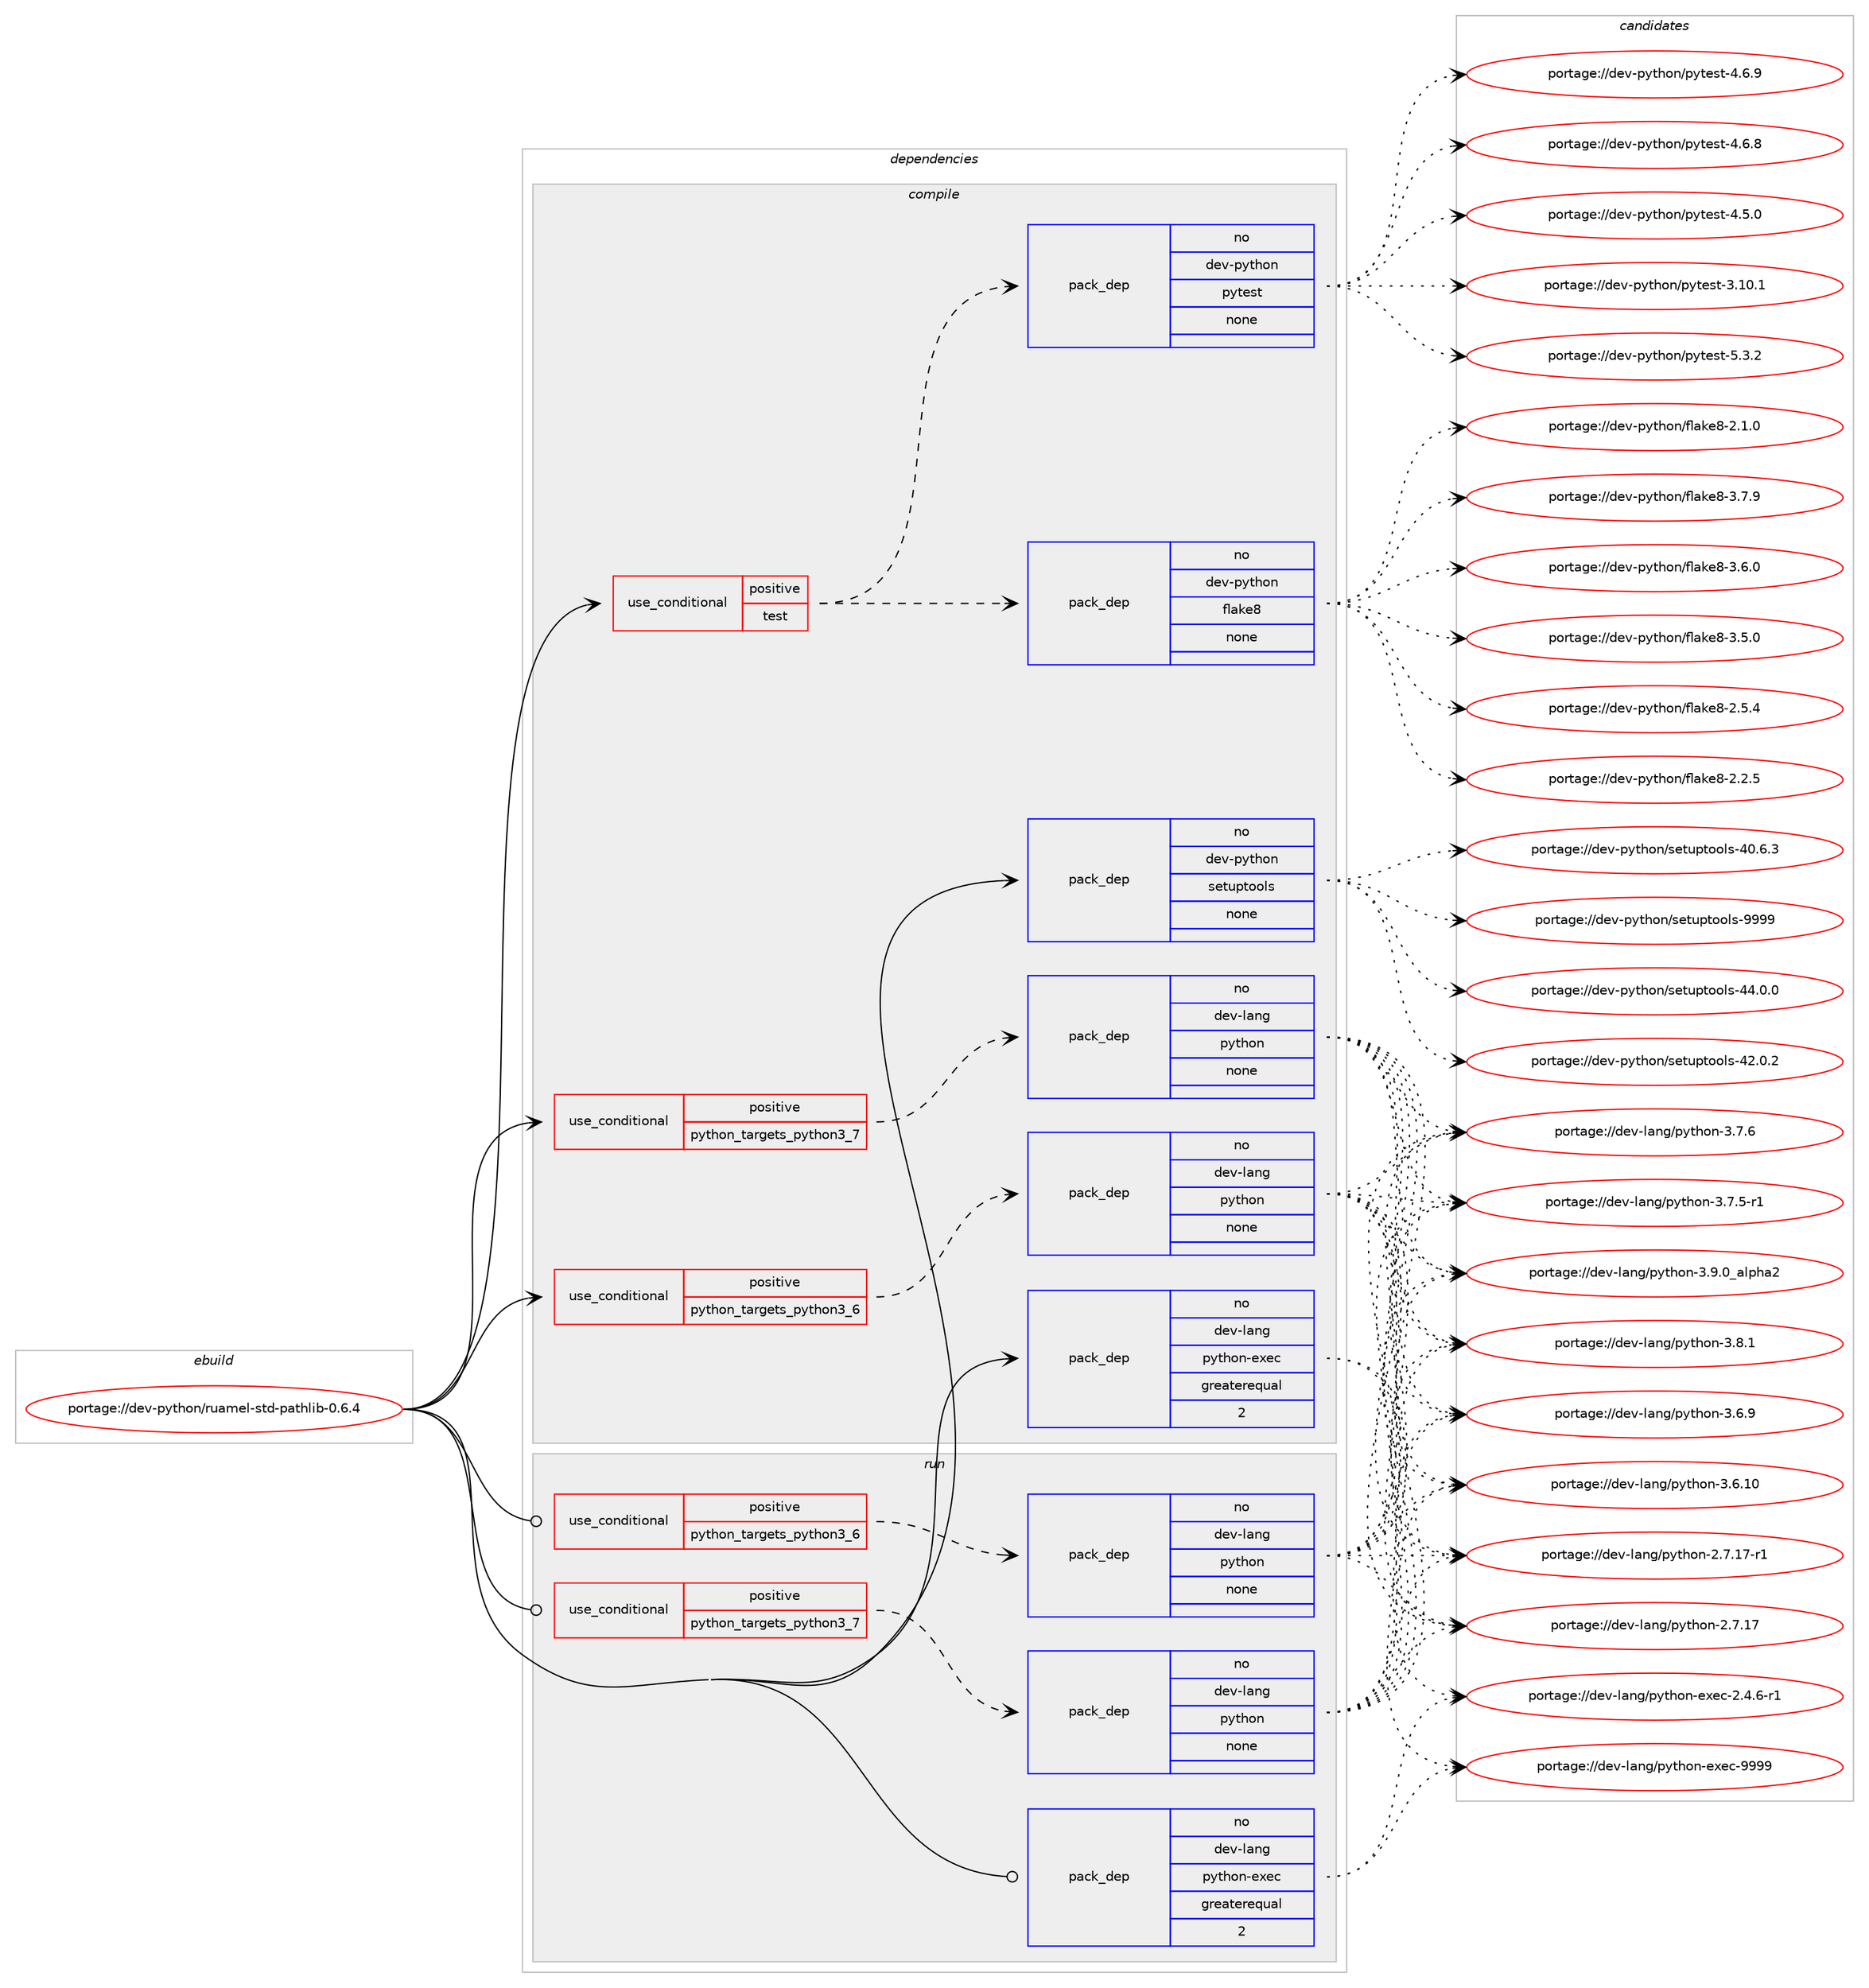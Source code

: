 digraph prolog {

# *************
# Graph options
# *************

newrank=true;
concentrate=true;
compound=true;
graph [rankdir=LR,fontname=Helvetica,fontsize=10,ranksep=1.5];#, ranksep=2.5, nodesep=0.2];
edge  [arrowhead=vee];
node  [fontname=Helvetica,fontsize=10];

# **********
# The ebuild
# **********

subgraph cluster_leftcol {
color=gray;
rank=same;
label=<<i>ebuild</i>>;
id [label="portage://dev-python/ruamel-std-pathlib-0.6.4", color=red, width=4, href="../dev-python/ruamel-std-pathlib-0.6.4.svg"];
}

# ****************
# The dependencies
# ****************

subgraph cluster_midcol {
color=gray;
label=<<i>dependencies</i>>;
subgraph cluster_compile {
fillcolor="#eeeeee";
style=filled;
label=<<i>compile</i>>;
subgraph cond106379 {
dependency427037 [label=<<TABLE BORDER="0" CELLBORDER="1" CELLSPACING="0" CELLPADDING="4"><TR><TD ROWSPAN="3" CELLPADDING="10">use_conditional</TD></TR><TR><TD>positive</TD></TR><TR><TD>python_targets_python3_6</TD></TR></TABLE>>, shape=none, color=red];
subgraph pack315760 {
dependency427038 [label=<<TABLE BORDER="0" CELLBORDER="1" CELLSPACING="0" CELLPADDING="4" WIDTH="220"><TR><TD ROWSPAN="6" CELLPADDING="30">pack_dep</TD></TR><TR><TD WIDTH="110">no</TD></TR><TR><TD>dev-lang</TD></TR><TR><TD>python</TD></TR><TR><TD>none</TD></TR><TR><TD></TD></TR></TABLE>>, shape=none, color=blue];
}
dependency427037:e -> dependency427038:w [weight=20,style="dashed",arrowhead="vee"];
}
id:e -> dependency427037:w [weight=20,style="solid",arrowhead="vee"];
subgraph cond106380 {
dependency427039 [label=<<TABLE BORDER="0" CELLBORDER="1" CELLSPACING="0" CELLPADDING="4"><TR><TD ROWSPAN="3" CELLPADDING="10">use_conditional</TD></TR><TR><TD>positive</TD></TR><TR><TD>python_targets_python3_7</TD></TR></TABLE>>, shape=none, color=red];
subgraph pack315761 {
dependency427040 [label=<<TABLE BORDER="0" CELLBORDER="1" CELLSPACING="0" CELLPADDING="4" WIDTH="220"><TR><TD ROWSPAN="6" CELLPADDING="30">pack_dep</TD></TR><TR><TD WIDTH="110">no</TD></TR><TR><TD>dev-lang</TD></TR><TR><TD>python</TD></TR><TR><TD>none</TD></TR><TR><TD></TD></TR></TABLE>>, shape=none, color=blue];
}
dependency427039:e -> dependency427040:w [weight=20,style="dashed",arrowhead="vee"];
}
id:e -> dependency427039:w [weight=20,style="solid",arrowhead="vee"];
subgraph cond106381 {
dependency427041 [label=<<TABLE BORDER="0" CELLBORDER="1" CELLSPACING="0" CELLPADDING="4"><TR><TD ROWSPAN="3" CELLPADDING="10">use_conditional</TD></TR><TR><TD>positive</TD></TR><TR><TD>test</TD></TR></TABLE>>, shape=none, color=red];
subgraph pack315762 {
dependency427042 [label=<<TABLE BORDER="0" CELLBORDER="1" CELLSPACING="0" CELLPADDING="4" WIDTH="220"><TR><TD ROWSPAN="6" CELLPADDING="30">pack_dep</TD></TR><TR><TD WIDTH="110">no</TD></TR><TR><TD>dev-python</TD></TR><TR><TD>flake8</TD></TR><TR><TD>none</TD></TR><TR><TD></TD></TR></TABLE>>, shape=none, color=blue];
}
dependency427041:e -> dependency427042:w [weight=20,style="dashed",arrowhead="vee"];
subgraph pack315763 {
dependency427043 [label=<<TABLE BORDER="0" CELLBORDER="1" CELLSPACING="0" CELLPADDING="4" WIDTH="220"><TR><TD ROWSPAN="6" CELLPADDING="30">pack_dep</TD></TR><TR><TD WIDTH="110">no</TD></TR><TR><TD>dev-python</TD></TR><TR><TD>pytest</TD></TR><TR><TD>none</TD></TR><TR><TD></TD></TR></TABLE>>, shape=none, color=blue];
}
dependency427041:e -> dependency427043:w [weight=20,style="dashed",arrowhead="vee"];
}
id:e -> dependency427041:w [weight=20,style="solid",arrowhead="vee"];
subgraph pack315764 {
dependency427044 [label=<<TABLE BORDER="0" CELLBORDER="1" CELLSPACING="0" CELLPADDING="4" WIDTH="220"><TR><TD ROWSPAN="6" CELLPADDING="30">pack_dep</TD></TR><TR><TD WIDTH="110">no</TD></TR><TR><TD>dev-lang</TD></TR><TR><TD>python-exec</TD></TR><TR><TD>greaterequal</TD></TR><TR><TD>2</TD></TR></TABLE>>, shape=none, color=blue];
}
id:e -> dependency427044:w [weight=20,style="solid",arrowhead="vee"];
subgraph pack315765 {
dependency427045 [label=<<TABLE BORDER="0" CELLBORDER="1" CELLSPACING="0" CELLPADDING="4" WIDTH="220"><TR><TD ROWSPAN="6" CELLPADDING="30">pack_dep</TD></TR><TR><TD WIDTH="110">no</TD></TR><TR><TD>dev-python</TD></TR><TR><TD>setuptools</TD></TR><TR><TD>none</TD></TR><TR><TD></TD></TR></TABLE>>, shape=none, color=blue];
}
id:e -> dependency427045:w [weight=20,style="solid",arrowhead="vee"];
}
subgraph cluster_compileandrun {
fillcolor="#eeeeee";
style=filled;
label=<<i>compile and run</i>>;
}
subgraph cluster_run {
fillcolor="#eeeeee";
style=filled;
label=<<i>run</i>>;
subgraph cond106382 {
dependency427046 [label=<<TABLE BORDER="0" CELLBORDER="1" CELLSPACING="0" CELLPADDING="4"><TR><TD ROWSPAN="3" CELLPADDING="10">use_conditional</TD></TR><TR><TD>positive</TD></TR><TR><TD>python_targets_python3_6</TD></TR></TABLE>>, shape=none, color=red];
subgraph pack315766 {
dependency427047 [label=<<TABLE BORDER="0" CELLBORDER="1" CELLSPACING="0" CELLPADDING="4" WIDTH="220"><TR><TD ROWSPAN="6" CELLPADDING="30">pack_dep</TD></TR><TR><TD WIDTH="110">no</TD></TR><TR><TD>dev-lang</TD></TR><TR><TD>python</TD></TR><TR><TD>none</TD></TR><TR><TD></TD></TR></TABLE>>, shape=none, color=blue];
}
dependency427046:e -> dependency427047:w [weight=20,style="dashed",arrowhead="vee"];
}
id:e -> dependency427046:w [weight=20,style="solid",arrowhead="odot"];
subgraph cond106383 {
dependency427048 [label=<<TABLE BORDER="0" CELLBORDER="1" CELLSPACING="0" CELLPADDING="4"><TR><TD ROWSPAN="3" CELLPADDING="10">use_conditional</TD></TR><TR><TD>positive</TD></TR><TR><TD>python_targets_python3_7</TD></TR></TABLE>>, shape=none, color=red];
subgraph pack315767 {
dependency427049 [label=<<TABLE BORDER="0" CELLBORDER="1" CELLSPACING="0" CELLPADDING="4" WIDTH="220"><TR><TD ROWSPAN="6" CELLPADDING="30">pack_dep</TD></TR><TR><TD WIDTH="110">no</TD></TR><TR><TD>dev-lang</TD></TR><TR><TD>python</TD></TR><TR><TD>none</TD></TR><TR><TD></TD></TR></TABLE>>, shape=none, color=blue];
}
dependency427048:e -> dependency427049:w [weight=20,style="dashed",arrowhead="vee"];
}
id:e -> dependency427048:w [weight=20,style="solid",arrowhead="odot"];
subgraph pack315768 {
dependency427050 [label=<<TABLE BORDER="0" CELLBORDER="1" CELLSPACING="0" CELLPADDING="4" WIDTH="220"><TR><TD ROWSPAN="6" CELLPADDING="30">pack_dep</TD></TR><TR><TD WIDTH="110">no</TD></TR><TR><TD>dev-lang</TD></TR><TR><TD>python-exec</TD></TR><TR><TD>greaterequal</TD></TR><TR><TD>2</TD></TR></TABLE>>, shape=none, color=blue];
}
id:e -> dependency427050:w [weight=20,style="solid",arrowhead="odot"];
}
}

# **************
# The candidates
# **************

subgraph cluster_choices {
rank=same;
color=gray;
label=<<i>candidates</i>>;

subgraph choice315760 {
color=black;
nodesep=1;
choice10010111845108971101034711212111610411111045514657464895971081121049750 [label="portage://dev-lang/python-3.9.0_alpha2", color=red, width=4,href="../dev-lang/python-3.9.0_alpha2.svg"];
choice100101118451089711010347112121116104111110455146564649 [label="portage://dev-lang/python-3.8.1", color=red, width=4,href="../dev-lang/python-3.8.1.svg"];
choice100101118451089711010347112121116104111110455146554654 [label="portage://dev-lang/python-3.7.6", color=red, width=4,href="../dev-lang/python-3.7.6.svg"];
choice1001011184510897110103471121211161041111104551465546534511449 [label="portage://dev-lang/python-3.7.5-r1", color=red, width=4,href="../dev-lang/python-3.7.5-r1.svg"];
choice100101118451089711010347112121116104111110455146544657 [label="portage://dev-lang/python-3.6.9", color=red, width=4,href="../dev-lang/python-3.6.9.svg"];
choice10010111845108971101034711212111610411111045514654464948 [label="portage://dev-lang/python-3.6.10", color=red, width=4,href="../dev-lang/python-3.6.10.svg"];
choice100101118451089711010347112121116104111110455046554649554511449 [label="portage://dev-lang/python-2.7.17-r1", color=red, width=4,href="../dev-lang/python-2.7.17-r1.svg"];
choice10010111845108971101034711212111610411111045504655464955 [label="portage://dev-lang/python-2.7.17", color=red, width=4,href="../dev-lang/python-2.7.17.svg"];
dependency427038:e -> choice10010111845108971101034711212111610411111045514657464895971081121049750:w [style=dotted,weight="100"];
dependency427038:e -> choice100101118451089711010347112121116104111110455146564649:w [style=dotted,weight="100"];
dependency427038:e -> choice100101118451089711010347112121116104111110455146554654:w [style=dotted,weight="100"];
dependency427038:e -> choice1001011184510897110103471121211161041111104551465546534511449:w [style=dotted,weight="100"];
dependency427038:e -> choice100101118451089711010347112121116104111110455146544657:w [style=dotted,weight="100"];
dependency427038:e -> choice10010111845108971101034711212111610411111045514654464948:w [style=dotted,weight="100"];
dependency427038:e -> choice100101118451089711010347112121116104111110455046554649554511449:w [style=dotted,weight="100"];
dependency427038:e -> choice10010111845108971101034711212111610411111045504655464955:w [style=dotted,weight="100"];
}
subgraph choice315761 {
color=black;
nodesep=1;
choice10010111845108971101034711212111610411111045514657464895971081121049750 [label="portage://dev-lang/python-3.9.0_alpha2", color=red, width=4,href="../dev-lang/python-3.9.0_alpha2.svg"];
choice100101118451089711010347112121116104111110455146564649 [label="portage://dev-lang/python-3.8.1", color=red, width=4,href="../dev-lang/python-3.8.1.svg"];
choice100101118451089711010347112121116104111110455146554654 [label="portage://dev-lang/python-3.7.6", color=red, width=4,href="../dev-lang/python-3.7.6.svg"];
choice1001011184510897110103471121211161041111104551465546534511449 [label="portage://dev-lang/python-3.7.5-r1", color=red, width=4,href="../dev-lang/python-3.7.5-r1.svg"];
choice100101118451089711010347112121116104111110455146544657 [label="portage://dev-lang/python-3.6.9", color=red, width=4,href="../dev-lang/python-3.6.9.svg"];
choice10010111845108971101034711212111610411111045514654464948 [label="portage://dev-lang/python-3.6.10", color=red, width=4,href="../dev-lang/python-3.6.10.svg"];
choice100101118451089711010347112121116104111110455046554649554511449 [label="portage://dev-lang/python-2.7.17-r1", color=red, width=4,href="../dev-lang/python-2.7.17-r1.svg"];
choice10010111845108971101034711212111610411111045504655464955 [label="portage://dev-lang/python-2.7.17", color=red, width=4,href="../dev-lang/python-2.7.17.svg"];
dependency427040:e -> choice10010111845108971101034711212111610411111045514657464895971081121049750:w [style=dotted,weight="100"];
dependency427040:e -> choice100101118451089711010347112121116104111110455146564649:w [style=dotted,weight="100"];
dependency427040:e -> choice100101118451089711010347112121116104111110455146554654:w [style=dotted,weight="100"];
dependency427040:e -> choice1001011184510897110103471121211161041111104551465546534511449:w [style=dotted,weight="100"];
dependency427040:e -> choice100101118451089711010347112121116104111110455146544657:w [style=dotted,weight="100"];
dependency427040:e -> choice10010111845108971101034711212111610411111045514654464948:w [style=dotted,weight="100"];
dependency427040:e -> choice100101118451089711010347112121116104111110455046554649554511449:w [style=dotted,weight="100"];
dependency427040:e -> choice10010111845108971101034711212111610411111045504655464955:w [style=dotted,weight="100"];
}
subgraph choice315762 {
color=black;
nodesep=1;
choice10010111845112121116104111110471021089710710156455146554657 [label="portage://dev-python/flake8-3.7.9", color=red, width=4,href="../dev-python/flake8-3.7.9.svg"];
choice10010111845112121116104111110471021089710710156455146544648 [label="portage://dev-python/flake8-3.6.0", color=red, width=4,href="../dev-python/flake8-3.6.0.svg"];
choice10010111845112121116104111110471021089710710156455146534648 [label="portage://dev-python/flake8-3.5.0", color=red, width=4,href="../dev-python/flake8-3.5.0.svg"];
choice10010111845112121116104111110471021089710710156455046534652 [label="portage://dev-python/flake8-2.5.4", color=red, width=4,href="../dev-python/flake8-2.5.4.svg"];
choice10010111845112121116104111110471021089710710156455046504653 [label="portage://dev-python/flake8-2.2.5", color=red, width=4,href="../dev-python/flake8-2.2.5.svg"];
choice10010111845112121116104111110471021089710710156455046494648 [label="portage://dev-python/flake8-2.1.0", color=red, width=4,href="../dev-python/flake8-2.1.0.svg"];
dependency427042:e -> choice10010111845112121116104111110471021089710710156455146554657:w [style=dotted,weight="100"];
dependency427042:e -> choice10010111845112121116104111110471021089710710156455146544648:w [style=dotted,weight="100"];
dependency427042:e -> choice10010111845112121116104111110471021089710710156455146534648:w [style=dotted,weight="100"];
dependency427042:e -> choice10010111845112121116104111110471021089710710156455046534652:w [style=dotted,weight="100"];
dependency427042:e -> choice10010111845112121116104111110471021089710710156455046504653:w [style=dotted,weight="100"];
dependency427042:e -> choice10010111845112121116104111110471021089710710156455046494648:w [style=dotted,weight="100"];
}
subgraph choice315763 {
color=black;
nodesep=1;
choice1001011184511212111610411111047112121116101115116455346514650 [label="portage://dev-python/pytest-5.3.2", color=red, width=4,href="../dev-python/pytest-5.3.2.svg"];
choice1001011184511212111610411111047112121116101115116455246544657 [label="portage://dev-python/pytest-4.6.9", color=red, width=4,href="../dev-python/pytest-4.6.9.svg"];
choice1001011184511212111610411111047112121116101115116455246544656 [label="portage://dev-python/pytest-4.6.8", color=red, width=4,href="../dev-python/pytest-4.6.8.svg"];
choice1001011184511212111610411111047112121116101115116455246534648 [label="portage://dev-python/pytest-4.5.0", color=red, width=4,href="../dev-python/pytest-4.5.0.svg"];
choice100101118451121211161041111104711212111610111511645514649484649 [label="portage://dev-python/pytest-3.10.1", color=red, width=4,href="../dev-python/pytest-3.10.1.svg"];
dependency427043:e -> choice1001011184511212111610411111047112121116101115116455346514650:w [style=dotted,weight="100"];
dependency427043:e -> choice1001011184511212111610411111047112121116101115116455246544657:w [style=dotted,weight="100"];
dependency427043:e -> choice1001011184511212111610411111047112121116101115116455246544656:w [style=dotted,weight="100"];
dependency427043:e -> choice1001011184511212111610411111047112121116101115116455246534648:w [style=dotted,weight="100"];
dependency427043:e -> choice100101118451121211161041111104711212111610111511645514649484649:w [style=dotted,weight="100"];
}
subgraph choice315764 {
color=black;
nodesep=1;
choice10010111845108971101034711212111610411111045101120101994557575757 [label="portage://dev-lang/python-exec-9999", color=red, width=4,href="../dev-lang/python-exec-9999.svg"];
choice10010111845108971101034711212111610411111045101120101994550465246544511449 [label="portage://dev-lang/python-exec-2.4.6-r1", color=red, width=4,href="../dev-lang/python-exec-2.4.6-r1.svg"];
dependency427044:e -> choice10010111845108971101034711212111610411111045101120101994557575757:w [style=dotted,weight="100"];
dependency427044:e -> choice10010111845108971101034711212111610411111045101120101994550465246544511449:w [style=dotted,weight="100"];
}
subgraph choice315765 {
color=black;
nodesep=1;
choice10010111845112121116104111110471151011161171121161111111081154557575757 [label="portage://dev-python/setuptools-9999", color=red, width=4,href="../dev-python/setuptools-9999.svg"];
choice100101118451121211161041111104711510111611711211611111110811545525246484648 [label="portage://dev-python/setuptools-44.0.0", color=red, width=4,href="../dev-python/setuptools-44.0.0.svg"];
choice100101118451121211161041111104711510111611711211611111110811545525046484650 [label="portage://dev-python/setuptools-42.0.2", color=red, width=4,href="../dev-python/setuptools-42.0.2.svg"];
choice100101118451121211161041111104711510111611711211611111110811545524846544651 [label="portage://dev-python/setuptools-40.6.3", color=red, width=4,href="../dev-python/setuptools-40.6.3.svg"];
dependency427045:e -> choice10010111845112121116104111110471151011161171121161111111081154557575757:w [style=dotted,weight="100"];
dependency427045:e -> choice100101118451121211161041111104711510111611711211611111110811545525246484648:w [style=dotted,weight="100"];
dependency427045:e -> choice100101118451121211161041111104711510111611711211611111110811545525046484650:w [style=dotted,weight="100"];
dependency427045:e -> choice100101118451121211161041111104711510111611711211611111110811545524846544651:w [style=dotted,weight="100"];
}
subgraph choice315766 {
color=black;
nodesep=1;
choice10010111845108971101034711212111610411111045514657464895971081121049750 [label="portage://dev-lang/python-3.9.0_alpha2", color=red, width=4,href="../dev-lang/python-3.9.0_alpha2.svg"];
choice100101118451089711010347112121116104111110455146564649 [label="portage://dev-lang/python-3.8.1", color=red, width=4,href="../dev-lang/python-3.8.1.svg"];
choice100101118451089711010347112121116104111110455146554654 [label="portage://dev-lang/python-3.7.6", color=red, width=4,href="../dev-lang/python-3.7.6.svg"];
choice1001011184510897110103471121211161041111104551465546534511449 [label="portage://dev-lang/python-3.7.5-r1", color=red, width=4,href="../dev-lang/python-3.7.5-r1.svg"];
choice100101118451089711010347112121116104111110455146544657 [label="portage://dev-lang/python-3.6.9", color=red, width=4,href="../dev-lang/python-3.6.9.svg"];
choice10010111845108971101034711212111610411111045514654464948 [label="portage://dev-lang/python-3.6.10", color=red, width=4,href="../dev-lang/python-3.6.10.svg"];
choice100101118451089711010347112121116104111110455046554649554511449 [label="portage://dev-lang/python-2.7.17-r1", color=red, width=4,href="../dev-lang/python-2.7.17-r1.svg"];
choice10010111845108971101034711212111610411111045504655464955 [label="portage://dev-lang/python-2.7.17", color=red, width=4,href="../dev-lang/python-2.7.17.svg"];
dependency427047:e -> choice10010111845108971101034711212111610411111045514657464895971081121049750:w [style=dotted,weight="100"];
dependency427047:e -> choice100101118451089711010347112121116104111110455146564649:w [style=dotted,weight="100"];
dependency427047:e -> choice100101118451089711010347112121116104111110455146554654:w [style=dotted,weight="100"];
dependency427047:e -> choice1001011184510897110103471121211161041111104551465546534511449:w [style=dotted,weight="100"];
dependency427047:e -> choice100101118451089711010347112121116104111110455146544657:w [style=dotted,weight="100"];
dependency427047:e -> choice10010111845108971101034711212111610411111045514654464948:w [style=dotted,weight="100"];
dependency427047:e -> choice100101118451089711010347112121116104111110455046554649554511449:w [style=dotted,weight="100"];
dependency427047:e -> choice10010111845108971101034711212111610411111045504655464955:w [style=dotted,weight="100"];
}
subgraph choice315767 {
color=black;
nodesep=1;
choice10010111845108971101034711212111610411111045514657464895971081121049750 [label="portage://dev-lang/python-3.9.0_alpha2", color=red, width=4,href="../dev-lang/python-3.9.0_alpha2.svg"];
choice100101118451089711010347112121116104111110455146564649 [label="portage://dev-lang/python-3.8.1", color=red, width=4,href="../dev-lang/python-3.8.1.svg"];
choice100101118451089711010347112121116104111110455146554654 [label="portage://dev-lang/python-3.7.6", color=red, width=4,href="../dev-lang/python-3.7.6.svg"];
choice1001011184510897110103471121211161041111104551465546534511449 [label="portage://dev-lang/python-3.7.5-r1", color=red, width=4,href="../dev-lang/python-3.7.5-r1.svg"];
choice100101118451089711010347112121116104111110455146544657 [label="portage://dev-lang/python-3.6.9", color=red, width=4,href="../dev-lang/python-3.6.9.svg"];
choice10010111845108971101034711212111610411111045514654464948 [label="portage://dev-lang/python-3.6.10", color=red, width=4,href="../dev-lang/python-3.6.10.svg"];
choice100101118451089711010347112121116104111110455046554649554511449 [label="portage://dev-lang/python-2.7.17-r1", color=red, width=4,href="../dev-lang/python-2.7.17-r1.svg"];
choice10010111845108971101034711212111610411111045504655464955 [label="portage://dev-lang/python-2.7.17", color=red, width=4,href="../dev-lang/python-2.7.17.svg"];
dependency427049:e -> choice10010111845108971101034711212111610411111045514657464895971081121049750:w [style=dotted,weight="100"];
dependency427049:e -> choice100101118451089711010347112121116104111110455146564649:w [style=dotted,weight="100"];
dependency427049:e -> choice100101118451089711010347112121116104111110455146554654:w [style=dotted,weight="100"];
dependency427049:e -> choice1001011184510897110103471121211161041111104551465546534511449:w [style=dotted,weight="100"];
dependency427049:e -> choice100101118451089711010347112121116104111110455146544657:w [style=dotted,weight="100"];
dependency427049:e -> choice10010111845108971101034711212111610411111045514654464948:w [style=dotted,weight="100"];
dependency427049:e -> choice100101118451089711010347112121116104111110455046554649554511449:w [style=dotted,weight="100"];
dependency427049:e -> choice10010111845108971101034711212111610411111045504655464955:w [style=dotted,weight="100"];
}
subgraph choice315768 {
color=black;
nodesep=1;
choice10010111845108971101034711212111610411111045101120101994557575757 [label="portage://dev-lang/python-exec-9999", color=red, width=4,href="../dev-lang/python-exec-9999.svg"];
choice10010111845108971101034711212111610411111045101120101994550465246544511449 [label="portage://dev-lang/python-exec-2.4.6-r1", color=red, width=4,href="../dev-lang/python-exec-2.4.6-r1.svg"];
dependency427050:e -> choice10010111845108971101034711212111610411111045101120101994557575757:w [style=dotted,weight="100"];
dependency427050:e -> choice10010111845108971101034711212111610411111045101120101994550465246544511449:w [style=dotted,weight="100"];
}
}

}
